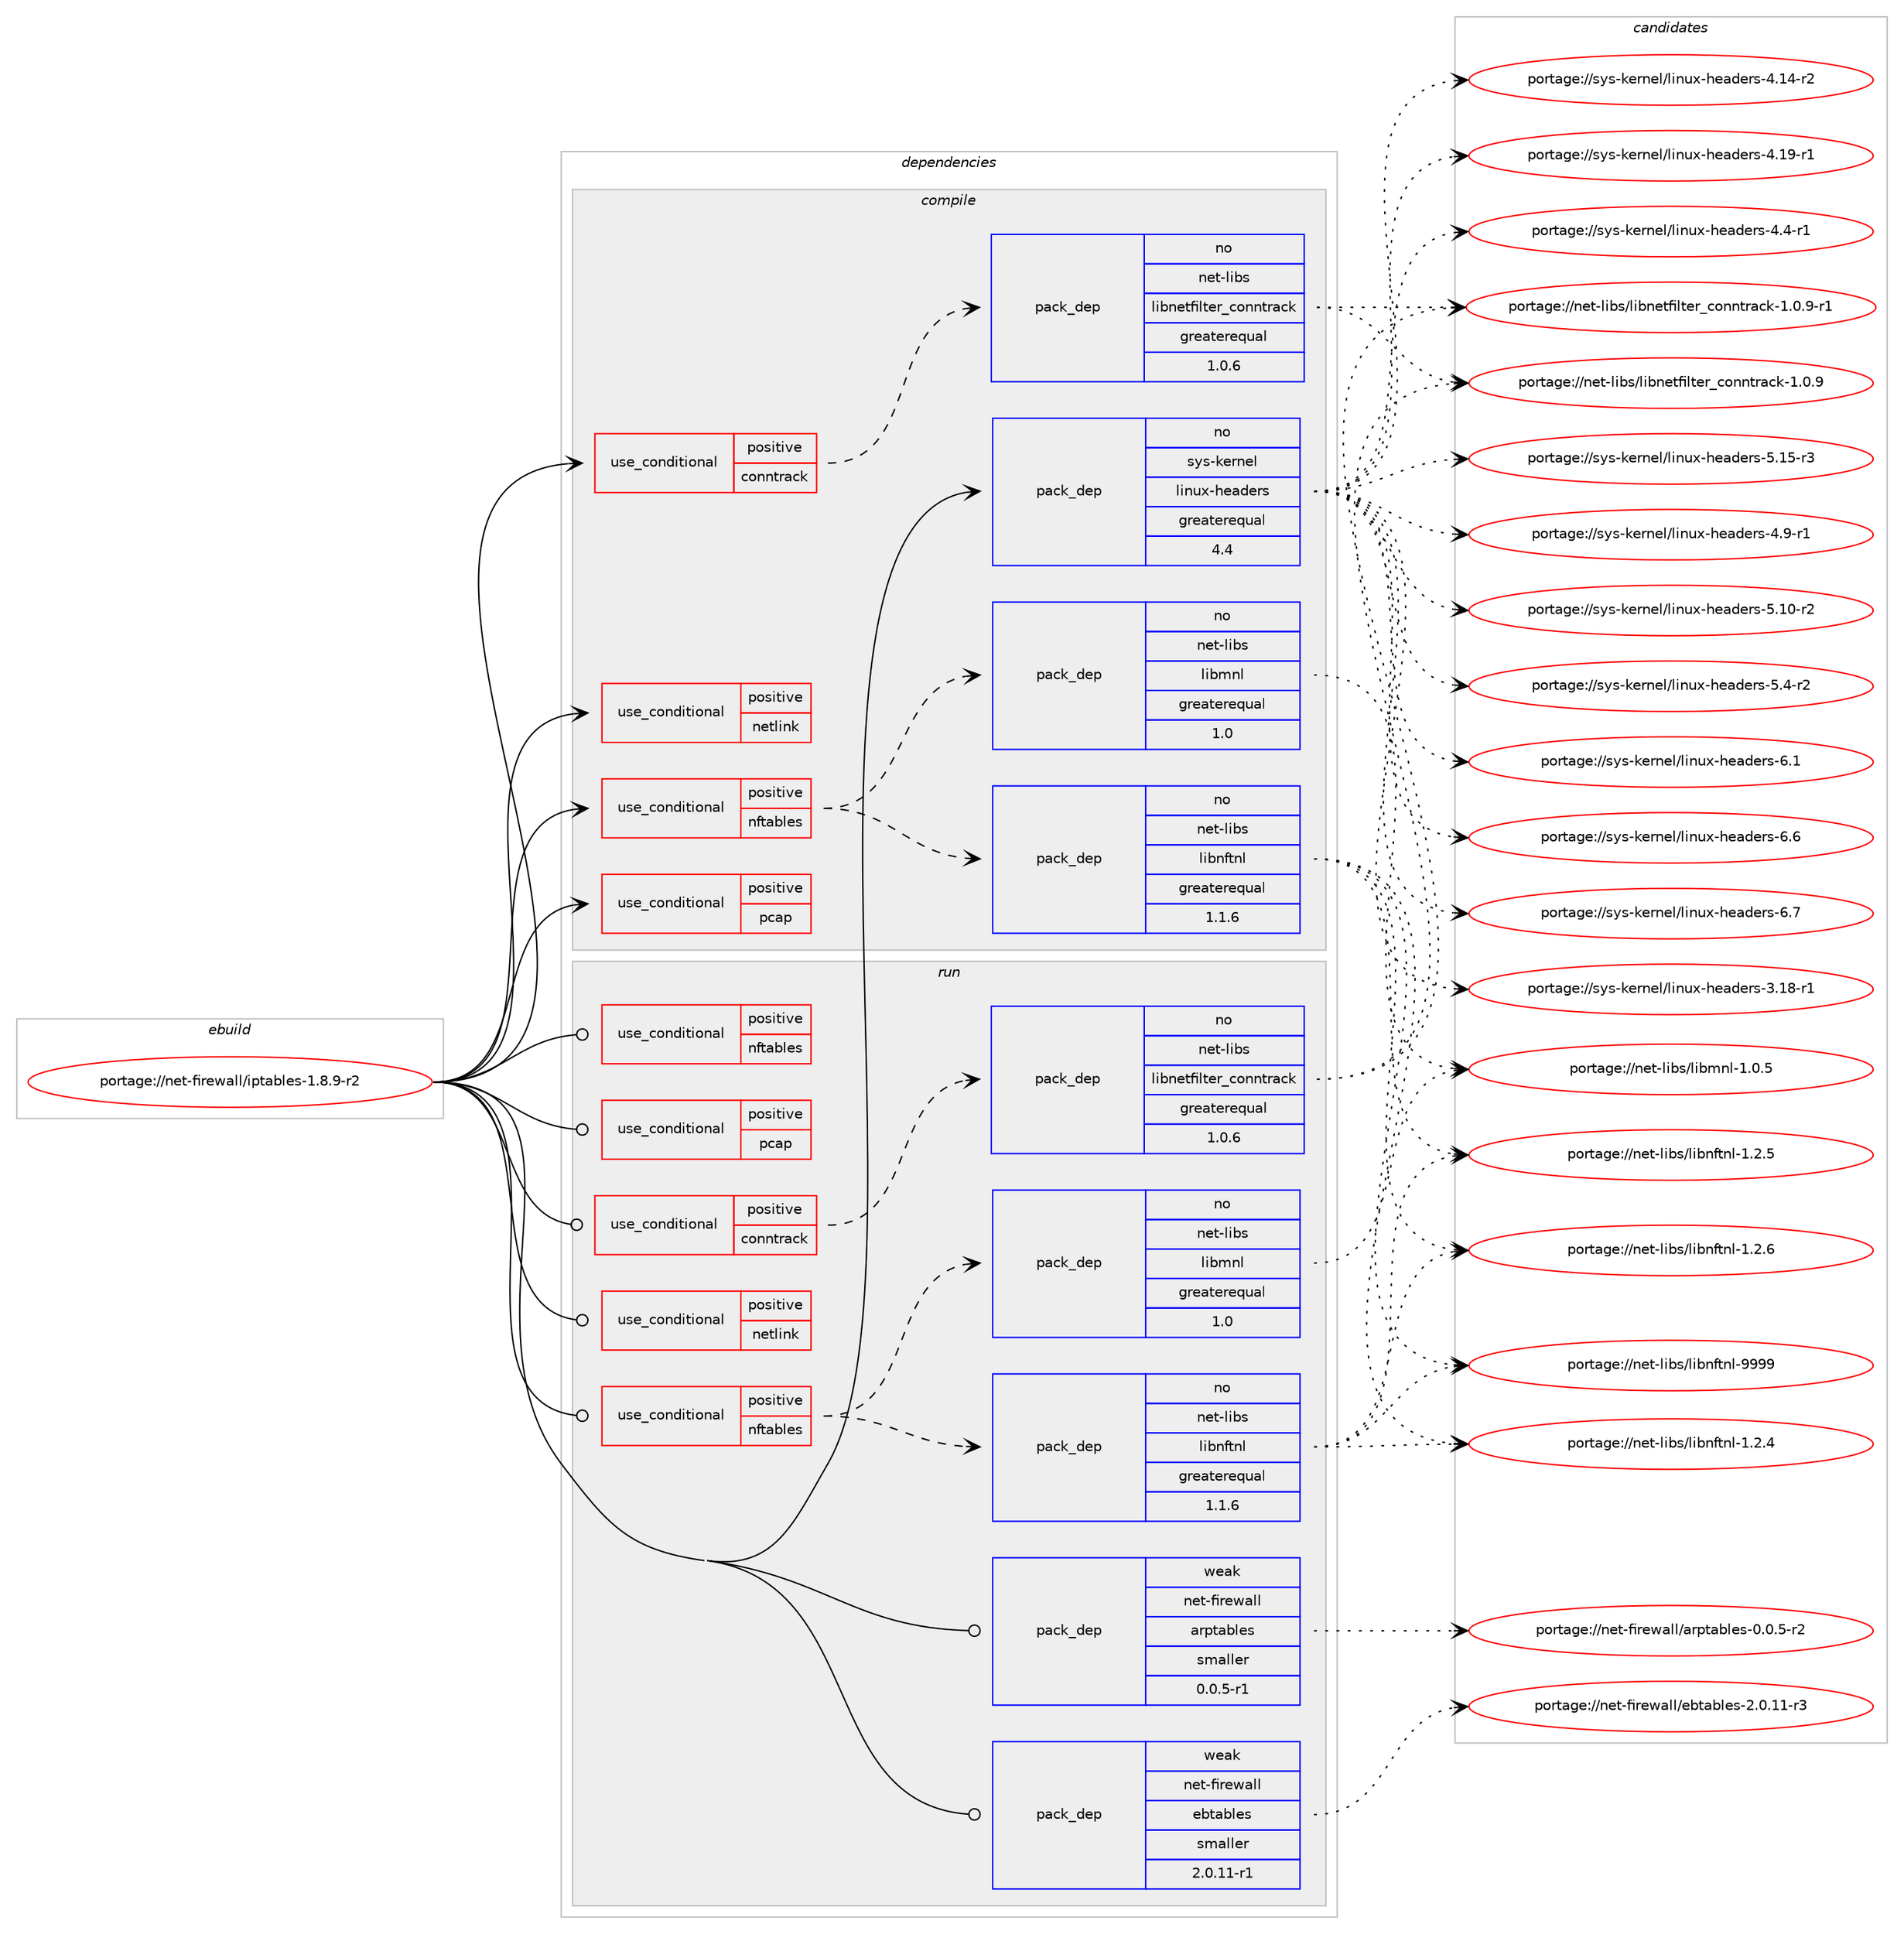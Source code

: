 digraph prolog {

# *************
# Graph options
# *************

newrank=true;
concentrate=true;
compound=true;
graph [rankdir=LR,fontname=Helvetica,fontsize=10,ranksep=1.5];#, ranksep=2.5, nodesep=0.2];
edge  [arrowhead=vee];
node  [fontname=Helvetica,fontsize=10];

# **********
# The ebuild
# **********

subgraph cluster_leftcol {
color=gray;
rank=same;
label=<<i>ebuild</i>>;
id [label="portage://net-firewall/iptables-1.8.9-r2", color=red, width=4, href="../net-firewall/iptables-1.8.9-r2.svg"];
}

# ****************
# The dependencies
# ****************

subgraph cluster_midcol {
color=gray;
label=<<i>dependencies</i>>;
subgraph cluster_compile {
fillcolor="#eeeeee";
style=filled;
label=<<i>compile</i>>;
subgraph cond1814 {
dependency2248 [label=<<TABLE BORDER="0" CELLBORDER="1" CELLSPACING="0" CELLPADDING="4"><TR><TD ROWSPAN="3" CELLPADDING="10">use_conditional</TD></TR><TR><TD>positive</TD></TR><TR><TD>conntrack</TD></TR></TABLE>>, shape=none, color=red];
subgraph pack415 {
dependency2249 [label=<<TABLE BORDER="0" CELLBORDER="1" CELLSPACING="0" CELLPADDING="4" WIDTH="220"><TR><TD ROWSPAN="6" CELLPADDING="30">pack_dep</TD></TR><TR><TD WIDTH="110">no</TD></TR><TR><TD>net-libs</TD></TR><TR><TD>libnetfilter_conntrack</TD></TR><TR><TD>greaterequal</TD></TR><TR><TD>1.0.6</TD></TR></TABLE>>, shape=none, color=blue];
}
dependency2248:e -> dependency2249:w [weight=20,style="dashed",arrowhead="vee"];
}
id:e -> dependency2248:w [weight=20,style="solid",arrowhead="vee"];
subgraph cond1815 {
dependency2250 [label=<<TABLE BORDER="0" CELLBORDER="1" CELLSPACING="0" CELLPADDING="4"><TR><TD ROWSPAN="3" CELLPADDING="10">use_conditional</TD></TR><TR><TD>positive</TD></TR><TR><TD>netlink</TD></TR></TABLE>>, shape=none, color=red];
# *** BEGIN UNKNOWN DEPENDENCY TYPE (TODO) ***
# dependency2250 -> package_dependency(portage://net-firewall/iptables-1.8.9-r2,install,no,net-libs,libnfnetlink,none,[,,],[],[])
# *** END UNKNOWN DEPENDENCY TYPE (TODO) ***

}
id:e -> dependency2250:w [weight=20,style="solid",arrowhead="vee"];
subgraph cond1816 {
dependency2251 [label=<<TABLE BORDER="0" CELLBORDER="1" CELLSPACING="0" CELLPADDING="4"><TR><TD ROWSPAN="3" CELLPADDING="10">use_conditional</TD></TR><TR><TD>positive</TD></TR><TR><TD>nftables</TD></TR></TABLE>>, shape=none, color=red];
subgraph pack416 {
dependency2252 [label=<<TABLE BORDER="0" CELLBORDER="1" CELLSPACING="0" CELLPADDING="4" WIDTH="220"><TR><TD ROWSPAN="6" CELLPADDING="30">pack_dep</TD></TR><TR><TD WIDTH="110">no</TD></TR><TR><TD>net-libs</TD></TR><TR><TD>libmnl</TD></TR><TR><TD>greaterequal</TD></TR><TR><TD>1.0</TD></TR></TABLE>>, shape=none, color=blue];
}
dependency2251:e -> dependency2252:w [weight=20,style="dashed",arrowhead="vee"];
subgraph pack417 {
dependency2253 [label=<<TABLE BORDER="0" CELLBORDER="1" CELLSPACING="0" CELLPADDING="4" WIDTH="220"><TR><TD ROWSPAN="6" CELLPADDING="30">pack_dep</TD></TR><TR><TD WIDTH="110">no</TD></TR><TR><TD>net-libs</TD></TR><TR><TD>libnftnl</TD></TR><TR><TD>greaterequal</TD></TR><TR><TD>1.1.6</TD></TR></TABLE>>, shape=none, color=blue];
}
dependency2251:e -> dependency2253:w [weight=20,style="dashed",arrowhead="vee"];
}
id:e -> dependency2251:w [weight=20,style="solid",arrowhead="vee"];
subgraph cond1817 {
dependency2254 [label=<<TABLE BORDER="0" CELLBORDER="1" CELLSPACING="0" CELLPADDING="4"><TR><TD ROWSPAN="3" CELLPADDING="10">use_conditional</TD></TR><TR><TD>positive</TD></TR><TR><TD>pcap</TD></TR></TABLE>>, shape=none, color=red];
# *** BEGIN UNKNOWN DEPENDENCY TYPE (TODO) ***
# dependency2254 -> package_dependency(portage://net-firewall/iptables-1.8.9-r2,install,no,net-libs,libpcap,none,[,,],[],[])
# *** END UNKNOWN DEPENDENCY TYPE (TODO) ***

}
id:e -> dependency2254:w [weight=20,style="solid",arrowhead="vee"];
subgraph pack418 {
dependency2255 [label=<<TABLE BORDER="0" CELLBORDER="1" CELLSPACING="0" CELLPADDING="4" WIDTH="220"><TR><TD ROWSPAN="6" CELLPADDING="30">pack_dep</TD></TR><TR><TD WIDTH="110">no</TD></TR><TR><TD>sys-kernel</TD></TR><TR><TD>linux-headers</TD></TR><TR><TD>greaterequal</TD></TR><TR><TD>4.4</TD></TR></TABLE>>, shape=none, color=blue];
}
id:e -> dependency2255:w [weight=20,style="solid",arrowhead="vee"];
# *** BEGIN UNKNOWN DEPENDENCY TYPE (TODO) ***
# id -> package_dependency(portage://net-firewall/iptables-1.8.9-r2,install,no,virtual,os-headers,none,[,,],[],[])
# *** END UNKNOWN DEPENDENCY TYPE (TODO) ***

}
subgraph cluster_compileandrun {
fillcolor="#eeeeee";
style=filled;
label=<<i>compile and run</i>>;
}
subgraph cluster_run {
fillcolor="#eeeeee";
style=filled;
label=<<i>run</i>>;
subgraph cond1818 {
dependency2256 [label=<<TABLE BORDER="0" CELLBORDER="1" CELLSPACING="0" CELLPADDING="4"><TR><TD ROWSPAN="3" CELLPADDING="10">use_conditional</TD></TR><TR><TD>positive</TD></TR><TR><TD>conntrack</TD></TR></TABLE>>, shape=none, color=red];
subgraph pack419 {
dependency2257 [label=<<TABLE BORDER="0" CELLBORDER="1" CELLSPACING="0" CELLPADDING="4" WIDTH="220"><TR><TD ROWSPAN="6" CELLPADDING="30">pack_dep</TD></TR><TR><TD WIDTH="110">no</TD></TR><TR><TD>net-libs</TD></TR><TR><TD>libnetfilter_conntrack</TD></TR><TR><TD>greaterequal</TD></TR><TR><TD>1.0.6</TD></TR></TABLE>>, shape=none, color=blue];
}
dependency2256:e -> dependency2257:w [weight=20,style="dashed",arrowhead="vee"];
}
id:e -> dependency2256:w [weight=20,style="solid",arrowhead="odot"];
subgraph cond1819 {
dependency2258 [label=<<TABLE BORDER="0" CELLBORDER="1" CELLSPACING="0" CELLPADDING="4"><TR><TD ROWSPAN="3" CELLPADDING="10">use_conditional</TD></TR><TR><TD>positive</TD></TR><TR><TD>netlink</TD></TR></TABLE>>, shape=none, color=red];
# *** BEGIN UNKNOWN DEPENDENCY TYPE (TODO) ***
# dependency2258 -> package_dependency(portage://net-firewall/iptables-1.8.9-r2,run,no,net-libs,libnfnetlink,none,[,,],[],[])
# *** END UNKNOWN DEPENDENCY TYPE (TODO) ***

}
id:e -> dependency2258:w [weight=20,style="solid",arrowhead="odot"];
subgraph cond1820 {
dependency2259 [label=<<TABLE BORDER="0" CELLBORDER="1" CELLSPACING="0" CELLPADDING="4"><TR><TD ROWSPAN="3" CELLPADDING="10">use_conditional</TD></TR><TR><TD>positive</TD></TR><TR><TD>nftables</TD></TR></TABLE>>, shape=none, color=red];
subgraph pack420 {
dependency2260 [label=<<TABLE BORDER="0" CELLBORDER="1" CELLSPACING="0" CELLPADDING="4" WIDTH="220"><TR><TD ROWSPAN="6" CELLPADDING="30">pack_dep</TD></TR><TR><TD WIDTH="110">no</TD></TR><TR><TD>net-libs</TD></TR><TR><TD>libmnl</TD></TR><TR><TD>greaterequal</TD></TR><TR><TD>1.0</TD></TR></TABLE>>, shape=none, color=blue];
}
dependency2259:e -> dependency2260:w [weight=20,style="dashed",arrowhead="vee"];
subgraph pack421 {
dependency2261 [label=<<TABLE BORDER="0" CELLBORDER="1" CELLSPACING="0" CELLPADDING="4" WIDTH="220"><TR><TD ROWSPAN="6" CELLPADDING="30">pack_dep</TD></TR><TR><TD WIDTH="110">no</TD></TR><TR><TD>net-libs</TD></TR><TR><TD>libnftnl</TD></TR><TR><TD>greaterequal</TD></TR><TR><TD>1.1.6</TD></TR></TABLE>>, shape=none, color=blue];
}
dependency2259:e -> dependency2261:w [weight=20,style="dashed",arrowhead="vee"];
}
id:e -> dependency2259:w [weight=20,style="solid",arrowhead="odot"];
subgraph cond1821 {
dependency2262 [label=<<TABLE BORDER="0" CELLBORDER="1" CELLSPACING="0" CELLPADDING="4"><TR><TD ROWSPAN="3" CELLPADDING="10">use_conditional</TD></TR><TR><TD>positive</TD></TR><TR><TD>nftables</TD></TR></TABLE>>, shape=none, color=red];
# *** BEGIN UNKNOWN DEPENDENCY TYPE (TODO) ***
# dependency2262 -> package_dependency(portage://net-firewall/iptables-1.8.9-r2,run,no,net-misc,ethertypes,none,[,,],[],[])
# *** END UNKNOWN DEPENDENCY TYPE (TODO) ***

}
id:e -> dependency2262:w [weight=20,style="solid",arrowhead="odot"];
subgraph cond1822 {
dependency2263 [label=<<TABLE BORDER="0" CELLBORDER="1" CELLSPACING="0" CELLPADDING="4"><TR><TD ROWSPAN="3" CELLPADDING="10">use_conditional</TD></TR><TR><TD>positive</TD></TR><TR><TD>pcap</TD></TR></TABLE>>, shape=none, color=red];
# *** BEGIN UNKNOWN DEPENDENCY TYPE (TODO) ***
# dependency2263 -> package_dependency(portage://net-firewall/iptables-1.8.9-r2,run,no,net-libs,libpcap,none,[,,],[],[])
# *** END UNKNOWN DEPENDENCY TYPE (TODO) ***

}
id:e -> dependency2263:w [weight=20,style="solid",arrowhead="odot"];
subgraph pack422 {
dependency2264 [label=<<TABLE BORDER="0" CELLBORDER="1" CELLSPACING="0" CELLPADDING="4" WIDTH="220"><TR><TD ROWSPAN="6" CELLPADDING="30">pack_dep</TD></TR><TR><TD WIDTH="110">weak</TD></TR><TR><TD>net-firewall</TD></TR><TR><TD>arptables</TD></TR><TR><TD>smaller</TD></TR><TR><TD>0.0.5-r1</TD></TR></TABLE>>, shape=none, color=blue];
}
id:e -> dependency2264:w [weight=20,style="solid",arrowhead="odot"];
subgraph pack423 {
dependency2265 [label=<<TABLE BORDER="0" CELLBORDER="1" CELLSPACING="0" CELLPADDING="4" WIDTH="220"><TR><TD ROWSPAN="6" CELLPADDING="30">pack_dep</TD></TR><TR><TD WIDTH="110">weak</TD></TR><TR><TD>net-firewall</TD></TR><TR><TD>ebtables</TD></TR><TR><TD>smaller</TD></TR><TR><TD>2.0.11-r1</TD></TR></TABLE>>, shape=none, color=blue];
}
id:e -> dependency2265:w [weight=20,style="solid",arrowhead="odot"];
}
}

# **************
# The candidates
# **************

subgraph cluster_choices {
rank=same;
color=gray;
label=<<i>candidates</i>>;

subgraph choice415 {
color=black;
nodesep=1;
choice1101011164510810598115471081059811010111610210510811610111495991111101101161149799107454946484657 [label="portage://net-libs/libnetfilter_conntrack-1.0.9", color=red, width=4,href="../net-libs/libnetfilter_conntrack-1.0.9.svg"];
choice11010111645108105981154710810598110101116102105108116101114959911111011011611497991074549464846574511449 [label="portage://net-libs/libnetfilter_conntrack-1.0.9-r1", color=red, width=4,href="../net-libs/libnetfilter_conntrack-1.0.9-r1.svg"];
dependency2249:e -> choice1101011164510810598115471081059811010111610210510811610111495991111101101161149799107454946484657:w [style=dotted,weight="100"];
dependency2249:e -> choice11010111645108105981154710810598110101116102105108116101114959911111011011611497991074549464846574511449:w [style=dotted,weight="100"];
}
subgraph choice416 {
color=black;
nodesep=1;
choice11010111645108105981154710810598109110108454946484653 [label="portage://net-libs/libmnl-1.0.5", color=red, width=4,href="../net-libs/libmnl-1.0.5.svg"];
dependency2252:e -> choice11010111645108105981154710810598109110108454946484653:w [style=dotted,weight="100"];
}
subgraph choice417 {
color=black;
nodesep=1;
choice11010111645108105981154710810598110102116110108454946504652 [label="portage://net-libs/libnftnl-1.2.4", color=red, width=4,href="../net-libs/libnftnl-1.2.4.svg"];
choice11010111645108105981154710810598110102116110108454946504653 [label="portage://net-libs/libnftnl-1.2.5", color=red, width=4,href="../net-libs/libnftnl-1.2.5.svg"];
choice11010111645108105981154710810598110102116110108454946504654 [label="portage://net-libs/libnftnl-1.2.6", color=red, width=4,href="../net-libs/libnftnl-1.2.6.svg"];
choice110101116451081059811547108105981101021161101084557575757 [label="portage://net-libs/libnftnl-9999", color=red, width=4,href="../net-libs/libnftnl-9999.svg"];
dependency2253:e -> choice11010111645108105981154710810598110102116110108454946504652:w [style=dotted,weight="100"];
dependency2253:e -> choice11010111645108105981154710810598110102116110108454946504653:w [style=dotted,weight="100"];
dependency2253:e -> choice11010111645108105981154710810598110102116110108454946504654:w [style=dotted,weight="100"];
dependency2253:e -> choice110101116451081059811547108105981101021161101084557575757:w [style=dotted,weight="100"];
}
subgraph choice418 {
color=black;
nodesep=1;
choice1151211154510710111411010110847108105110117120451041019710010111411545514649564511449 [label="portage://sys-kernel/linux-headers-3.18-r1", color=red, width=4,href="../sys-kernel/linux-headers-3.18-r1.svg"];
choice1151211154510710111411010110847108105110117120451041019710010111411545524649524511450 [label="portage://sys-kernel/linux-headers-4.14-r2", color=red, width=4,href="../sys-kernel/linux-headers-4.14-r2.svg"];
choice1151211154510710111411010110847108105110117120451041019710010111411545524649574511449 [label="portage://sys-kernel/linux-headers-4.19-r1", color=red, width=4,href="../sys-kernel/linux-headers-4.19-r1.svg"];
choice11512111545107101114110101108471081051101171204510410197100101114115455246524511449 [label="portage://sys-kernel/linux-headers-4.4-r1", color=red, width=4,href="../sys-kernel/linux-headers-4.4-r1.svg"];
choice11512111545107101114110101108471081051101171204510410197100101114115455246574511449 [label="portage://sys-kernel/linux-headers-4.9-r1", color=red, width=4,href="../sys-kernel/linux-headers-4.9-r1.svg"];
choice1151211154510710111411010110847108105110117120451041019710010111411545534649484511450 [label="portage://sys-kernel/linux-headers-5.10-r2", color=red, width=4,href="../sys-kernel/linux-headers-5.10-r2.svg"];
choice1151211154510710111411010110847108105110117120451041019710010111411545534649534511451 [label="portage://sys-kernel/linux-headers-5.15-r3", color=red, width=4,href="../sys-kernel/linux-headers-5.15-r3.svg"];
choice11512111545107101114110101108471081051101171204510410197100101114115455346524511450 [label="portage://sys-kernel/linux-headers-5.4-r2", color=red, width=4,href="../sys-kernel/linux-headers-5.4-r2.svg"];
choice1151211154510710111411010110847108105110117120451041019710010111411545544649 [label="portage://sys-kernel/linux-headers-6.1", color=red, width=4,href="../sys-kernel/linux-headers-6.1.svg"];
choice1151211154510710111411010110847108105110117120451041019710010111411545544654 [label="portage://sys-kernel/linux-headers-6.6", color=red, width=4,href="../sys-kernel/linux-headers-6.6.svg"];
choice1151211154510710111411010110847108105110117120451041019710010111411545544655 [label="portage://sys-kernel/linux-headers-6.7", color=red, width=4,href="../sys-kernel/linux-headers-6.7.svg"];
dependency2255:e -> choice1151211154510710111411010110847108105110117120451041019710010111411545514649564511449:w [style=dotted,weight="100"];
dependency2255:e -> choice1151211154510710111411010110847108105110117120451041019710010111411545524649524511450:w [style=dotted,weight="100"];
dependency2255:e -> choice1151211154510710111411010110847108105110117120451041019710010111411545524649574511449:w [style=dotted,weight="100"];
dependency2255:e -> choice11512111545107101114110101108471081051101171204510410197100101114115455246524511449:w [style=dotted,weight="100"];
dependency2255:e -> choice11512111545107101114110101108471081051101171204510410197100101114115455246574511449:w [style=dotted,weight="100"];
dependency2255:e -> choice1151211154510710111411010110847108105110117120451041019710010111411545534649484511450:w [style=dotted,weight="100"];
dependency2255:e -> choice1151211154510710111411010110847108105110117120451041019710010111411545534649534511451:w [style=dotted,weight="100"];
dependency2255:e -> choice11512111545107101114110101108471081051101171204510410197100101114115455346524511450:w [style=dotted,weight="100"];
dependency2255:e -> choice1151211154510710111411010110847108105110117120451041019710010111411545544649:w [style=dotted,weight="100"];
dependency2255:e -> choice1151211154510710111411010110847108105110117120451041019710010111411545544654:w [style=dotted,weight="100"];
dependency2255:e -> choice1151211154510710111411010110847108105110117120451041019710010111411545544655:w [style=dotted,weight="100"];
}
subgraph choice419 {
color=black;
nodesep=1;
choice1101011164510810598115471081059811010111610210510811610111495991111101101161149799107454946484657 [label="portage://net-libs/libnetfilter_conntrack-1.0.9", color=red, width=4,href="../net-libs/libnetfilter_conntrack-1.0.9.svg"];
choice11010111645108105981154710810598110101116102105108116101114959911111011011611497991074549464846574511449 [label="portage://net-libs/libnetfilter_conntrack-1.0.9-r1", color=red, width=4,href="../net-libs/libnetfilter_conntrack-1.0.9-r1.svg"];
dependency2257:e -> choice1101011164510810598115471081059811010111610210510811610111495991111101101161149799107454946484657:w [style=dotted,weight="100"];
dependency2257:e -> choice11010111645108105981154710810598110101116102105108116101114959911111011011611497991074549464846574511449:w [style=dotted,weight="100"];
}
subgraph choice420 {
color=black;
nodesep=1;
choice11010111645108105981154710810598109110108454946484653 [label="portage://net-libs/libmnl-1.0.5", color=red, width=4,href="../net-libs/libmnl-1.0.5.svg"];
dependency2260:e -> choice11010111645108105981154710810598109110108454946484653:w [style=dotted,weight="100"];
}
subgraph choice421 {
color=black;
nodesep=1;
choice11010111645108105981154710810598110102116110108454946504652 [label="portage://net-libs/libnftnl-1.2.4", color=red, width=4,href="../net-libs/libnftnl-1.2.4.svg"];
choice11010111645108105981154710810598110102116110108454946504653 [label="portage://net-libs/libnftnl-1.2.5", color=red, width=4,href="../net-libs/libnftnl-1.2.5.svg"];
choice11010111645108105981154710810598110102116110108454946504654 [label="portage://net-libs/libnftnl-1.2.6", color=red, width=4,href="../net-libs/libnftnl-1.2.6.svg"];
choice110101116451081059811547108105981101021161101084557575757 [label="portage://net-libs/libnftnl-9999", color=red, width=4,href="../net-libs/libnftnl-9999.svg"];
dependency2261:e -> choice11010111645108105981154710810598110102116110108454946504652:w [style=dotted,weight="100"];
dependency2261:e -> choice11010111645108105981154710810598110102116110108454946504653:w [style=dotted,weight="100"];
dependency2261:e -> choice11010111645108105981154710810598110102116110108454946504654:w [style=dotted,weight="100"];
dependency2261:e -> choice110101116451081059811547108105981101021161101084557575757:w [style=dotted,weight="100"];
}
subgraph choice422 {
color=black;
nodesep=1;
choice1101011164510210511410111997108108479711411211697981081011154548464846534511450 [label="portage://net-firewall/arptables-0.0.5-r2", color=red, width=4,href="../net-firewall/arptables-0.0.5-r2.svg"];
dependency2264:e -> choice1101011164510210511410111997108108479711411211697981081011154548464846534511450:w [style=dotted,weight="100"];
}
subgraph choice423 {
color=black;
nodesep=1;
choice110101116451021051141011199710810847101981169798108101115455046484649494511451 [label="portage://net-firewall/ebtables-2.0.11-r3", color=red, width=4,href="../net-firewall/ebtables-2.0.11-r3.svg"];
dependency2265:e -> choice110101116451021051141011199710810847101981169798108101115455046484649494511451:w [style=dotted,weight="100"];
}
}

}

